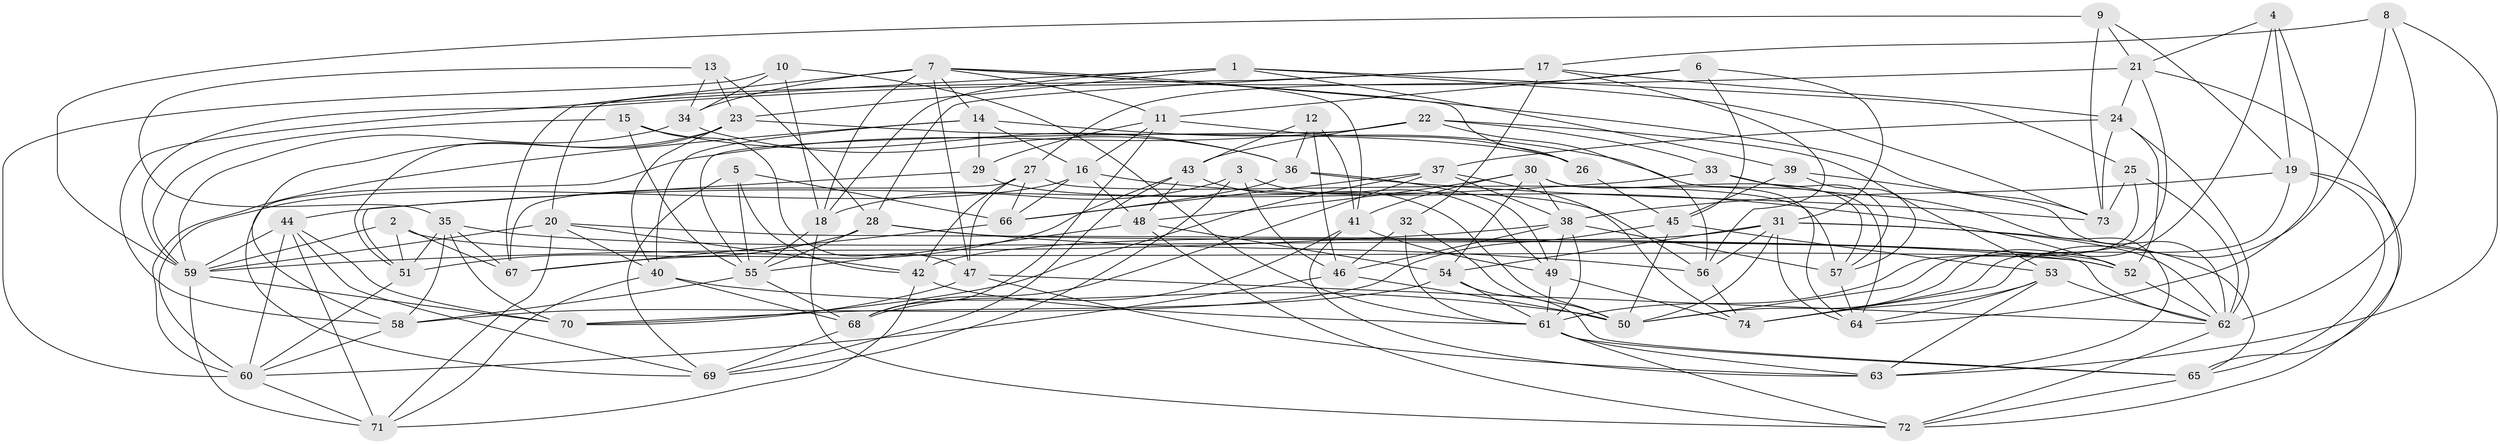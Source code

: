 // original degree distribution, {4: 1.0}
// Generated by graph-tools (version 1.1) at 2025/50/03/09/25 03:50:53]
// undirected, 74 vertices, 217 edges
graph export_dot {
graph [start="1"]
  node [color=gray90,style=filled];
  1;
  2;
  3;
  4;
  5;
  6;
  7;
  8;
  9;
  10;
  11;
  12;
  13;
  14;
  15;
  16;
  17;
  18;
  19;
  20;
  21;
  22;
  23;
  24;
  25;
  26;
  27;
  28;
  29;
  30;
  31;
  32;
  33;
  34;
  35;
  36;
  37;
  38;
  39;
  40;
  41;
  42;
  43;
  44;
  45;
  46;
  47;
  48;
  49;
  50;
  51;
  52;
  53;
  54;
  55;
  56;
  57;
  58;
  59;
  60;
  61;
  62;
  63;
  64;
  65;
  66;
  67;
  68;
  69;
  70;
  71;
  72;
  73;
  74;
  1 -- 18 [weight=1.0];
  1 -- 23 [weight=1.0];
  1 -- 25 [weight=1.0];
  1 -- 39 [weight=1.0];
  1 -- 58 [weight=1.0];
  1 -- 73 [weight=1.0];
  2 -- 51 [weight=1.0];
  2 -- 52 [weight=1.0];
  2 -- 59 [weight=1.0];
  2 -- 67 [weight=1.0];
  3 -- 18 [weight=1.0];
  3 -- 46 [weight=1.0];
  3 -- 49 [weight=1.0];
  3 -- 69 [weight=1.0];
  4 -- 19 [weight=1.0];
  4 -- 21 [weight=1.0];
  4 -- 50 [weight=1.0];
  4 -- 64 [weight=1.0];
  5 -- 42 [weight=1.0];
  5 -- 55 [weight=1.0];
  5 -- 66 [weight=1.0];
  5 -- 69 [weight=1.0];
  6 -- 11 [weight=1.0];
  6 -- 27 [weight=1.0];
  6 -- 31 [weight=1.0];
  6 -- 45 [weight=1.0];
  7 -- 11 [weight=1.0];
  7 -- 14 [weight=1.0];
  7 -- 18 [weight=1.0];
  7 -- 26 [weight=1.0];
  7 -- 34 [weight=2.0];
  7 -- 41 [weight=1.0];
  7 -- 47 [weight=1.0];
  7 -- 67 [weight=1.0];
  7 -- 73 [weight=1.0];
  8 -- 17 [weight=1.0];
  8 -- 62 [weight=1.0];
  8 -- 63 [weight=1.0];
  8 -- 74 [weight=1.0];
  9 -- 19 [weight=1.0];
  9 -- 21 [weight=1.0];
  9 -- 59 [weight=1.0];
  9 -- 73 [weight=1.0];
  10 -- 18 [weight=1.0];
  10 -- 34 [weight=1.0];
  10 -- 60 [weight=1.0];
  10 -- 61 [weight=1.0];
  11 -- 16 [weight=1.0];
  11 -- 26 [weight=1.0];
  11 -- 29 [weight=1.0];
  11 -- 68 [weight=1.0];
  12 -- 36 [weight=1.0];
  12 -- 41 [weight=1.0];
  12 -- 43 [weight=1.0];
  12 -- 46 [weight=1.0];
  13 -- 23 [weight=1.0];
  13 -- 28 [weight=1.0];
  13 -- 34 [weight=1.0];
  13 -- 35 [weight=1.0];
  14 -- 16 [weight=1.0];
  14 -- 29 [weight=1.0];
  14 -- 40 [weight=1.0];
  14 -- 60 [weight=1.0];
  14 -- 64 [weight=1.0];
  15 -- 36 [weight=1.0];
  15 -- 47 [weight=1.0];
  15 -- 55 [weight=1.0];
  15 -- 59 [weight=1.0];
  16 -- 48 [weight=1.0];
  16 -- 52 [weight=1.0];
  16 -- 60 [weight=1.0];
  16 -- 66 [weight=1.0];
  17 -- 20 [weight=1.0];
  17 -- 24 [weight=1.0];
  17 -- 28 [weight=1.0];
  17 -- 32 [weight=1.0];
  17 -- 56 [weight=1.0];
  18 -- 55 [weight=1.0];
  18 -- 72 [weight=1.0];
  19 -- 38 [weight=1.0];
  19 -- 65 [weight=1.0];
  19 -- 72 [weight=1.0];
  19 -- 74 [weight=1.0];
  20 -- 40 [weight=1.0];
  20 -- 42 [weight=1.0];
  20 -- 59 [weight=1.0];
  20 -- 62 [weight=1.0];
  20 -- 71 [weight=1.0];
  21 -- 24 [weight=1.0];
  21 -- 50 [weight=1.0];
  21 -- 59 [weight=1.0];
  21 -- 65 [weight=1.0];
  22 -- 33 [weight=1.0];
  22 -- 43 [weight=1.0];
  22 -- 53 [weight=1.0];
  22 -- 55 [weight=1.0];
  22 -- 56 [weight=1.0];
  22 -- 58 [weight=1.0];
  23 -- 26 [weight=1.0];
  23 -- 40 [weight=1.0];
  23 -- 51 [weight=1.0];
  23 -- 69 [weight=1.0];
  24 -- 37 [weight=1.0];
  24 -- 52 [weight=1.0];
  24 -- 62 [weight=1.0];
  24 -- 73 [weight=1.0];
  25 -- 61 [weight=1.0];
  25 -- 62 [weight=1.0];
  25 -- 73 [weight=1.0];
  26 -- 45 [weight=1.0];
  27 -- 42 [weight=1.0];
  27 -- 47 [weight=1.0];
  27 -- 57 [weight=1.0];
  27 -- 66 [weight=1.0];
  27 -- 67 [weight=1.0];
  28 -- 51 [weight=1.0];
  28 -- 52 [weight=1.0];
  28 -- 55 [weight=1.0];
  28 -- 56 [weight=1.0];
  29 -- 51 [weight=1.0];
  29 -- 56 [weight=1.0];
  30 -- 38 [weight=1.0];
  30 -- 41 [weight=1.0];
  30 -- 48 [weight=1.0];
  30 -- 54 [weight=1.0];
  30 -- 57 [weight=1.0];
  30 -- 64 [weight=1.0];
  31 -- 42 [weight=1.0];
  31 -- 50 [weight=1.0];
  31 -- 54 [weight=1.0];
  31 -- 56 [weight=1.0];
  31 -- 62 [weight=1.0];
  31 -- 64 [weight=1.0];
  31 -- 65 [weight=1.0];
  32 -- 46 [weight=1.0];
  32 -- 50 [weight=1.0];
  32 -- 61 [weight=1.0];
  33 -- 44 [weight=1.0];
  33 -- 57 [weight=1.0];
  33 -- 63 [weight=1.0];
  34 -- 36 [weight=1.0];
  34 -- 59 [weight=1.0];
  35 -- 51 [weight=1.0];
  35 -- 52 [weight=1.0];
  35 -- 58 [weight=1.0];
  35 -- 67 [weight=1.0];
  35 -- 70 [weight=1.0];
  36 -- 49 [weight=1.0];
  36 -- 66 [weight=1.0];
  36 -- 73 [weight=1.0];
  37 -- 38 [weight=1.0];
  37 -- 66 [weight=1.0];
  37 -- 68 [weight=1.0];
  37 -- 70 [weight=1.0];
  37 -- 74 [weight=1.0];
  38 -- 46 [weight=1.0];
  38 -- 49 [weight=1.0];
  38 -- 57 [weight=1.0];
  38 -- 59 [weight=1.0];
  38 -- 61 [weight=1.0];
  39 -- 45 [weight=1.0];
  39 -- 57 [weight=1.0];
  39 -- 62 [weight=1.0];
  40 -- 50 [weight=1.0];
  40 -- 68 [weight=1.0];
  40 -- 71 [weight=1.0];
  41 -- 49 [weight=1.0];
  41 -- 63 [weight=1.0];
  41 -- 68 [weight=1.0];
  42 -- 61 [weight=1.0];
  42 -- 71 [weight=1.0];
  43 -- 48 [weight=1.0];
  43 -- 50 [weight=1.0];
  43 -- 67 [weight=1.0];
  43 -- 69 [weight=1.0];
  44 -- 59 [weight=1.0];
  44 -- 60 [weight=1.0];
  44 -- 69 [weight=1.0];
  44 -- 70 [weight=1.0];
  44 -- 71 [weight=1.0];
  45 -- 50 [weight=1.0];
  45 -- 53 [weight=1.0];
  45 -- 58 [weight=1.0];
  46 -- 50 [weight=1.0];
  46 -- 60 [weight=1.0];
  47 -- 62 [weight=1.0];
  47 -- 63 [weight=1.0];
  47 -- 70 [weight=1.0];
  48 -- 54 [weight=1.0];
  48 -- 55 [weight=1.0];
  48 -- 72 [weight=1.0];
  49 -- 61 [weight=1.0];
  49 -- 74 [weight=1.0];
  51 -- 60 [weight=1.0];
  52 -- 62 [weight=1.0];
  53 -- 62 [weight=1.0];
  53 -- 63 [weight=1.0];
  53 -- 64 [weight=1.0];
  53 -- 74 [weight=1.0];
  54 -- 61 [weight=1.0];
  54 -- 65 [weight=1.0];
  54 -- 70 [weight=1.0];
  55 -- 58 [weight=1.0];
  55 -- 68 [weight=1.0];
  56 -- 74 [weight=1.0];
  57 -- 64 [weight=1.0];
  58 -- 60 [weight=1.0];
  59 -- 70 [weight=1.0];
  59 -- 71 [weight=1.0];
  60 -- 71 [weight=1.0];
  61 -- 63 [weight=1.0];
  61 -- 65 [weight=1.0];
  61 -- 72 [weight=1.0];
  62 -- 72 [weight=1.0];
  65 -- 72 [weight=1.0];
  66 -- 67 [weight=1.0];
  68 -- 69 [weight=1.0];
}
